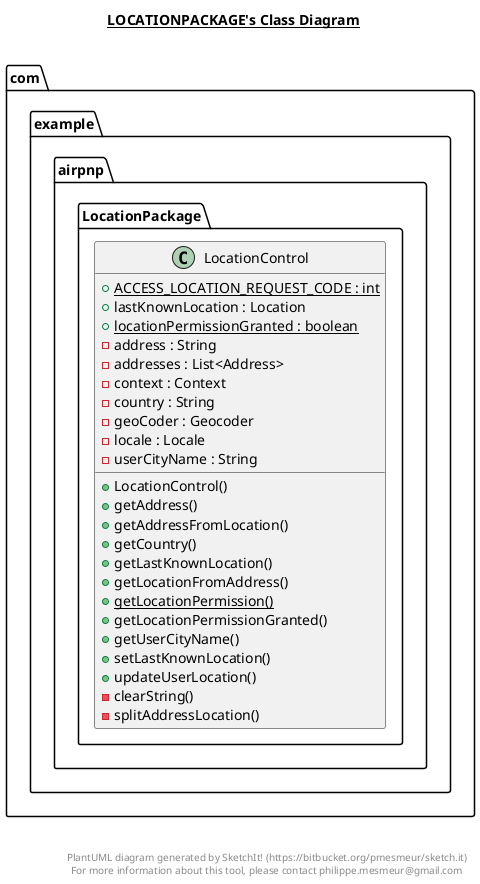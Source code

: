 @startuml

title __LOCATIONPACKAGE's Class Diagram__\n

  namespace com.example.airpnp {
    namespace LocationPackage {
      class com.example.airpnp.LocationPackage.LocationControl {
          {static} + ACCESS_LOCATION_REQUEST_CODE : int
          + lastKnownLocation : Location
          {static} + locationPermissionGranted : boolean
          - address : String
          - addresses : List<Address>
          - context : Context
          - country : String
          - geoCoder : Geocoder
          - locale : Locale
          - userCityName : String
          + LocationControl()
          + getAddress()
          + getAddressFromLocation()
          + getCountry()
          + getLastKnownLocation()
          + getLocationFromAddress()
          {static} + getLocationPermission()
          + getLocationPermissionGranted()
          + getUserCityName()
          + setLastKnownLocation()
          + updateUserLocation()
          - clearString()
          - splitAddressLocation()
      }
    }
  }
  



right footer


PlantUML diagram generated by SketchIt! (https://bitbucket.org/pmesmeur/sketch.it)
For more information about this tool, please contact philippe.mesmeur@gmail.com
endfooter

@enduml
